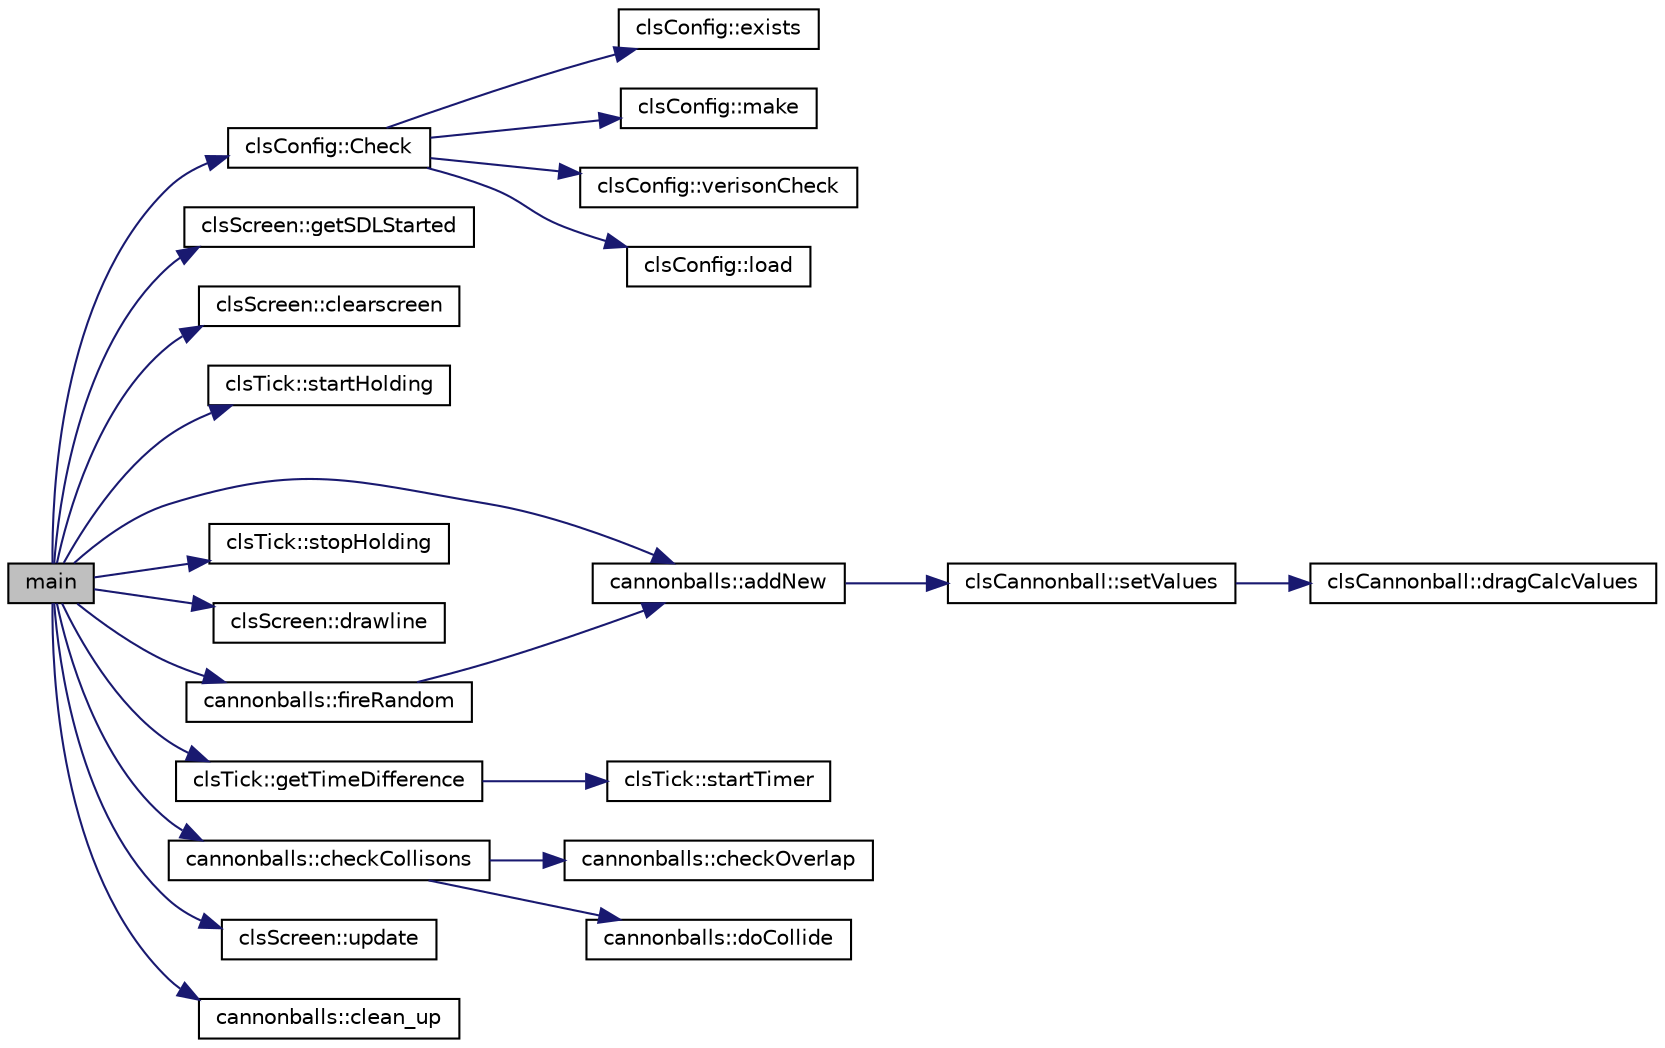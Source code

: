 digraph "main"
{
  edge [fontname="Helvetica",fontsize="10",labelfontname="Helvetica",labelfontsize="10"];
  node [fontname="Helvetica",fontsize="10",shape=record];
  rankdir="LR";
  Node0 [label="main",height=0.2,width=0.4,color="black", fillcolor="grey75", style="filled", fontcolor="black"];
  Node0 -> Node1 [color="midnightblue",fontsize="10",style="solid",fontname="Helvetica"];
  Node1 [label="clsConfig::Check",height=0.2,width=0.4,color="black", fillcolor="white", style="filled",URL="$d1/d51/a00079.html#aa87c8f85171d27dcc447611196d92edd"];
  Node1 -> Node2 [color="midnightblue",fontsize="10",style="solid",fontname="Helvetica"];
  Node2 [label="clsConfig::exists",height=0.2,width=0.4,color="black", fillcolor="white", style="filled",URL="$d1/d51/a00079.html#a92acd9142e7aa632306bf668e7afabe4"];
  Node1 -> Node3 [color="midnightblue",fontsize="10",style="solid",fontname="Helvetica"];
  Node3 [label="clsConfig::make",height=0.2,width=0.4,color="black", fillcolor="white", style="filled",URL="$d1/d51/a00079.html#a52aa46b8ad25ffab50a341e05888dcda"];
  Node1 -> Node4 [color="midnightblue",fontsize="10",style="solid",fontname="Helvetica"];
  Node4 [label="clsConfig::verisonCheck",height=0.2,width=0.4,color="black", fillcolor="white", style="filled",URL="$d1/d51/a00079.html#a749a942bc506bf69e6b8b228db22bd0e"];
  Node1 -> Node5 [color="midnightblue",fontsize="10",style="solid",fontname="Helvetica"];
  Node5 [label="clsConfig::load",height=0.2,width=0.4,color="black", fillcolor="white", style="filled",URL="$d1/d51/a00079.html#abc5b56d7d22d1cabc94fdcd97df0b8f6"];
  Node0 -> Node6 [color="midnightblue",fontsize="10",style="solid",fontname="Helvetica"];
  Node6 [label="clsScreen::getSDLStarted",height=0.2,width=0.4,color="black", fillcolor="white", style="filled",URL="$da/d82/a00091.html#ac85f4a8d33c32e17a07e93e9432b1d16"];
  Node0 -> Node7 [color="midnightblue",fontsize="10",style="solid",fontname="Helvetica"];
  Node7 [label="clsScreen::clearscreen",height=0.2,width=0.4,color="black", fillcolor="white", style="filled",URL="$da/d82/a00091.html#aa164420e671cfe548f3950c7d17f02fb"];
  Node0 -> Node8 [color="midnightblue",fontsize="10",style="solid",fontname="Helvetica"];
  Node8 [label="clsTick::startHolding",height=0.2,width=0.4,color="black", fillcolor="white", style="filled",URL="$d9/d77/a00095.html#af66ef9cefe08dd0ce6f99614cb32be57"];
  Node0 -> Node9 [color="midnightblue",fontsize="10",style="solid",fontname="Helvetica"];
  Node9 [label="cannonballs::addNew",height=0.2,width=0.4,color="black", fillcolor="white", style="filled",URL="$d6/d2d/a00047.html#af7954884906124fbf9c503b2d08b1121"];
  Node9 -> Node10 [color="midnightblue",fontsize="10",style="solid",fontname="Helvetica"];
  Node10 [label="clsCannonball::setValues",height=0.2,width=0.4,color="black", fillcolor="white", style="filled",URL="$d0/d89/a00071.html#a73be08543c2d4da1e2097801b425308f"];
  Node10 -> Node11 [color="midnightblue",fontsize="10",style="solid",fontname="Helvetica"];
  Node11 [label="clsCannonball::dragCalcValues",height=0.2,width=0.4,color="black", fillcolor="white", style="filled",URL="$d0/d89/a00071.html#a85ad782f497f1752035892cb7187211f"];
  Node0 -> Node12 [color="midnightblue",fontsize="10",style="solid",fontname="Helvetica"];
  Node12 [label="clsTick::stopHolding",height=0.2,width=0.4,color="black", fillcolor="white", style="filled",URL="$d9/d77/a00095.html#a4f446f750debf454e1e4eb46387de040"];
  Node0 -> Node13 [color="midnightblue",fontsize="10",style="solid",fontname="Helvetica"];
  Node13 [label="clsScreen::drawline",height=0.2,width=0.4,color="black", fillcolor="white", style="filled",URL="$da/d82/a00091.html#ace1c130a0987a14f64bfbb5ff880fbe8"];
  Node0 -> Node14 [color="midnightblue",fontsize="10",style="solid",fontname="Helvetica"];
  Node14 [label="cannonballs::fireRandom",height=0.2,width=0.4,color="black", fillcolor="white", style="filled",URL="$d6/d2d/a00047.html#ace09197ba994940aaa8725c378a256d9"];
  Node14 -> Node9 [color="midnightblue",fontsize="10",style="solid",fontname="Helvetica"];
  Node0 -> Node15 [color="midnightblue",fontsize="10",style="solid",fontname="Helvetica"];
  Node15 [label="clsTick::getTimeDifference",height=0.2,width=0.4,color="black", fillcolor="white", style="filled",URL="$d9/d77/a00095.html#a011a0ebd83eef4f9bc981cd3142738b7"];
  Node15 -> Node16 [color="midnightblue",fontsize="10",style="solid",fontname="Helvetica"];
  Node16 [label="clsTick::startTimer",height=0.2,width=0.4,color="black", fillcolor="white", style="filled",URL="$d9/d77/a00095.html#ac4a420f4f48d124a7fdb7328715433c4"];
  Node0 -> Node17 [color="midnightblue",fontsize="10",style="solid",fontname="Helvetica"];
  Node17 [label="cannonballs::checkCollisons",height=0.2,width=0.4,color="black", fillcolor="white", style="filled",URL="$d6/d2d/a00047.html#aed70d5e5f8bb1ca80bb2a9fbb2bf58d6"];
  Node17 -> Node18 [color="midnightblue",fontsize="10",style="solid",fontname="Helvetica"];
  Node18 [label="cannonballs::checkOverlap",height=0.2,width=0.4,color="black", fillcolor="white", style="filled",URL="$d6/d2d/a00047.html#a9a0502ca0255b263b8ca1e8a57ab2afa"];
  Node17 -> Node19 [color="midnightblue",fontsize="10",style="solid",fontname="Helvetica"];
  Node19 [label="cannonballs::doCollide",height=0.2,width=0.4,color="black", fillcolor="white", style="filled",URL="$d6/d2d/a00047.html#adddfb2a2d8a702546583a4e28240607b"];
  Node0 -> Node20 [color="midnightblue",fontsize="10",style="solid",fontname="Helvetica"];
  Node20 [label="clsScreen::update",height=0.2,width=0.4,color="black", fillcolor="white", style="filled",URL="$da/d82/a00091.html#a48e3bd1e5536ca47c10d46fa36924352"];
  Node0 -> Node21 [color="midnightblue",fontsize="10",style="solid",fontname="Helvetica"];
  Node21 [label="cannonballs::clean_up",height=0.2,width=0.4,color="black", fillcolor="white", style="filled",URL="$d6/d2d/a00047.html#a2e68b1f4208d734c8501e97dea5ff071"];
}

